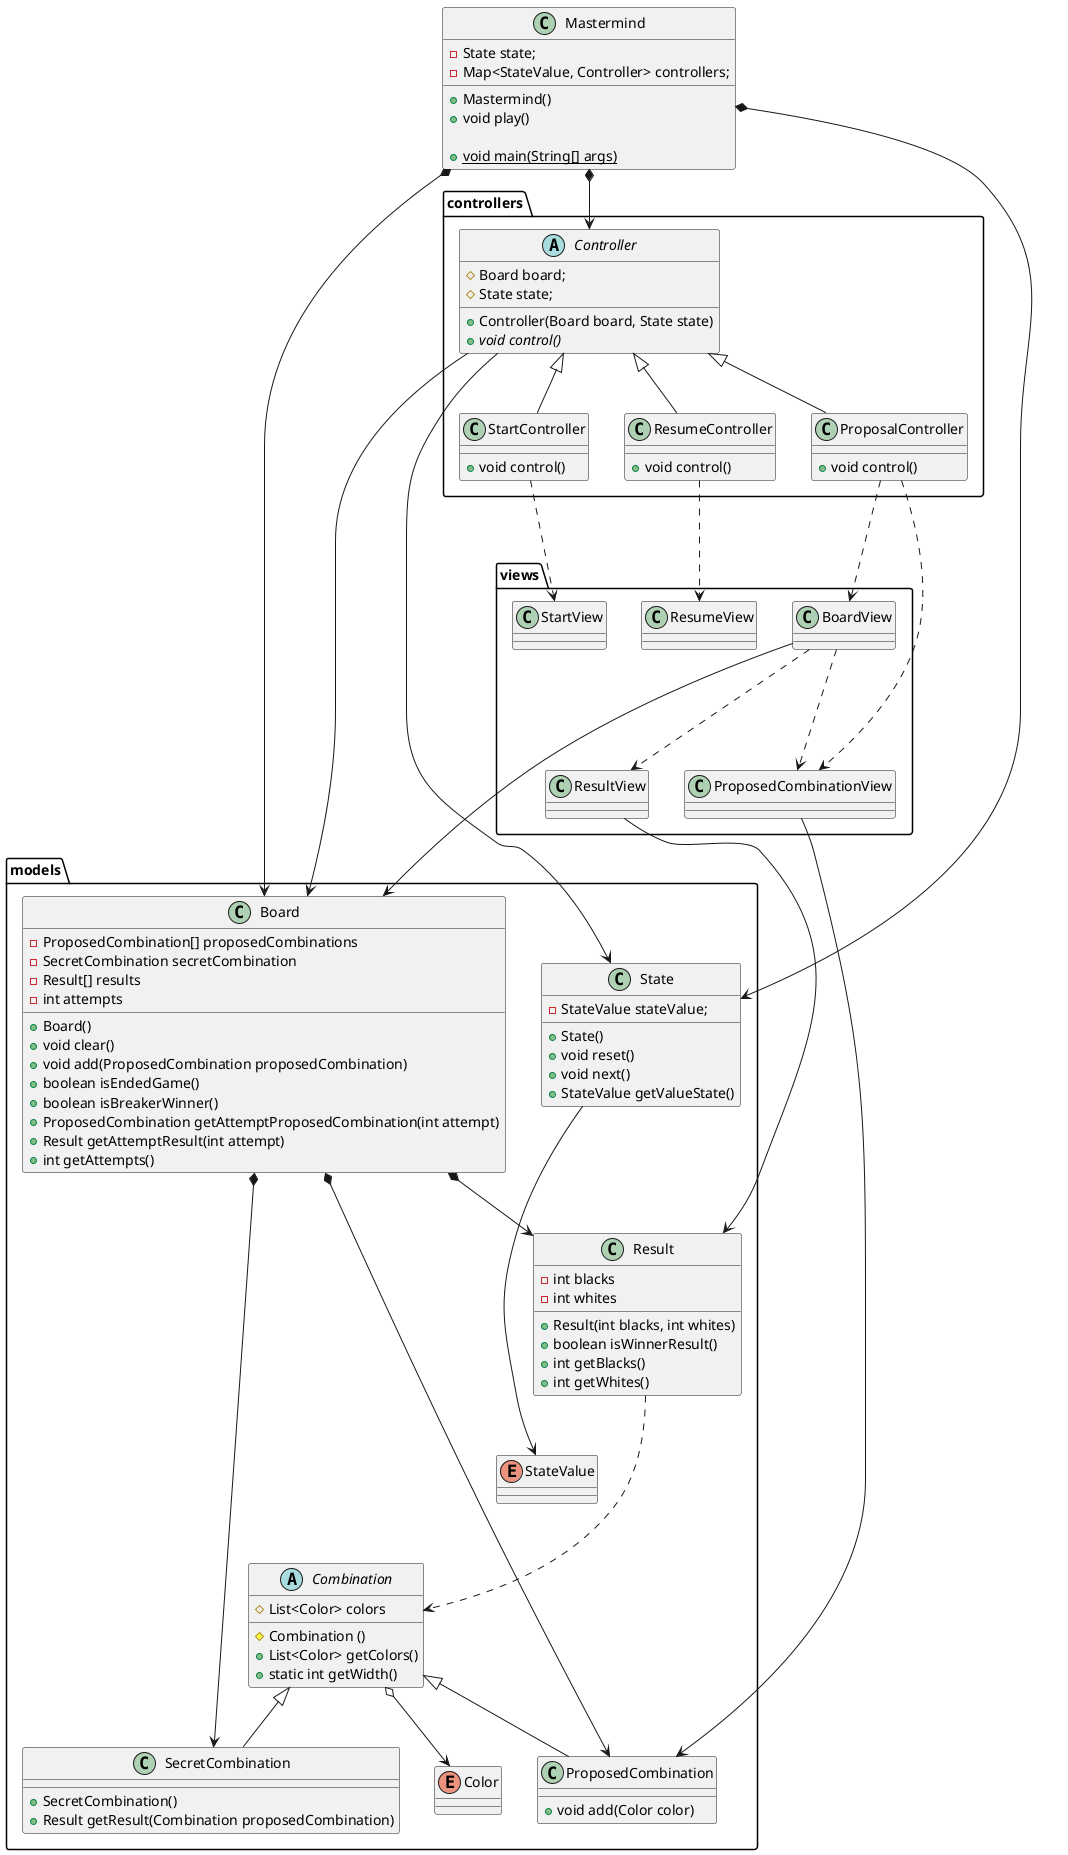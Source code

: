 @startuml
class Mastermind {
    - State state;
    - Map<StateValue, Controller> controllers;

    + Mastermind()
    + void play()

    + {static} void main(String[] args)
}

package controllers {

    abstract class Controller {
        # Board board;
        # State state;

        + Controller(Board board, State state)
        + {abstract} void control()
    }

    class StartController extends Controller{
        + void control()
    }

    class ProposalController extends Controller{
        + void control()
    }

    class ResumeController extends Controller{
        + void control()
    }
}

package views {
    class StartView
    class BoardView
    class ResumeView
    class ProposedCombinationView
    class ResultView
}

package models {

    class Board {
        - ProposedCombination[] proposedCombinations
        - SecretCombination secretCombination
        - Result[] results
        - int attempts

        + Board()
        + void clear()
        + void add(ProposedCombination proposedCombination)
        + boolean isEndedGame()
        + boolean isBreakerWinner()
        + ProposedCombination getAttemptProposedCombination(int attempt)
        + Result getAttemptResult(int attempt)
        + int getAttempts()
    }

    abstract class Combination {
        # List<Color> colors
        # Combination ()
        + List<Color> getColors()
        + static int getWidth()
    }

    class ProposedCombination extends Combination {
        + void add(Color color)
    }

    class SecretCombination extends Combination {
        + SecretCombination()
        + Result getResult(Combination proposedCombination)
    }

    class Result {
        - int blacks
        - int whites
        + Result(int blacks, int whites)
        + boolean isWinnerResult()
        + int getBlacks()
        + int getWhites()
    }

    class State {
        - StateValue stateValue;
        + State()
        + void reset()
        + void next()
        + StateValue getValueState()
    }

    enum Color
    enum StateValue

    Board *--> ProposedCombination
    Board *--> SecretCombination
    Board *--> Result

    Result ...> Combination

    Combination o--> Color
    State ---> StateValue
}

Mastermind *--> Board
Mastermind *--> State
Mastermind *--> Controller

Controller ---> Board
Controller ---> State

StartController ...> StartView
ProposalController ...> BoardView
ProposalController ...> ProposedCombinationView
ResumeController ...> ResumeView

BoardView ---> Board
BoardView ...> ProposedCombinationView
BoardView ...> ResultView

ProposedCombinationView ---> ProposedCombination
ResultView ---> Result

@enduml
